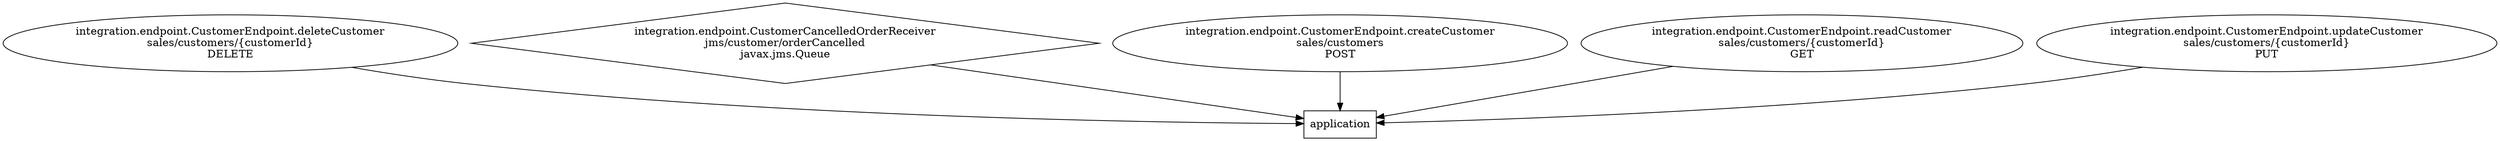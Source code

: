digraph G {
  "application" [label="application" shape="rectangle"]
  "0" [label="integration.endpoint.CustomerEndpoint.deleteCustomer\nsales/customers/{customerId}\nDELETE" shape="ellipse"]
  "1" [label="integration.endpoint.CustomerCancelledOrderReceiver\njms/customer/orderCancelled\njavax.jms.Queue" shape="diamond"]
  "2" [label="integration.endpoint.CustomerEndpoint.createCustomer\nsales/customers\nPOST" shape="ellipse"]
  "3" [label="integration.endpoint.CustomerEndpoint.readCustomer\nsales/customers/{customerId}\nGET" shape="ellipse"]
  "4" [label="integration.endpoint.CustomerEndpoint.updateCustomer\nsales/customers/{customerId}\nPUT" shape="ellipse"]

  "0" -> "application"
  "1" -> "application"
  "2" -> "application"
  "3" -> "application"
  "4" -> "application"
}